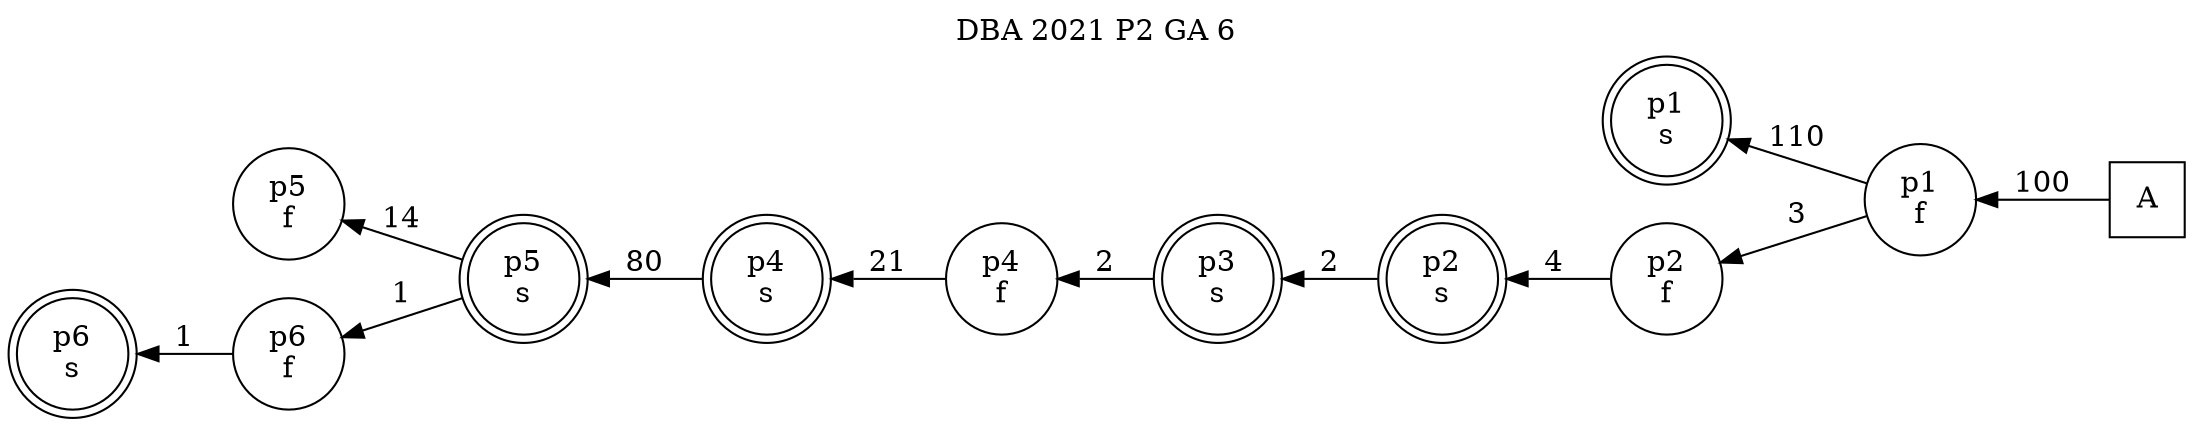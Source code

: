 digraph DBA_2021_P2_GA_6_GOOD {
labelloc="tl"
label= " DBA 2021 P2 GA 6 "
rankdir="RL";
"A" [shape="square" label="A"]
"p1_f" [shape="circle" label="p1
f"]
"p1_s" [shape="doublecircle" label="p1
s"]
"p2_f" [shape="circle" label="p2
f"]
"p2_s" [shape="doublecircle" label="p2
s"]
"p3_s" [shape="doublecircle" label="p3
s"]
"p4_f" [shape="circle" label="p4
f"]
"p4_s" [shape="doublecircle" label="p4
s"]
"p5_s" [shape="doublecircle" label="p5
s"]
"p5_f" [shape="circle" label="p5
f"]
"p6_f" [shape="circle" label="p6
f"]
"p6_s" [shape="doublecircle" label="p6
s"]
"A" -> "p1_f" [ label=100]
"p1_f" -> "p1_s" [ label=110]
"p1_f" -> "p2_f" [ label=3]
"p2_f" -> "p2_s" [ label=4]
"p2_s" -> "p3_s" [ label=2]
"p3_s" -> "p4_f" [ label=2]
"p4_f" -> "p4_s" [ label=21]
"p4_s" -> "p5_s" [ label=80]
"p5_s" -> "p5_f" [ label=14]
"p5_s" -> "p6_f" [ label=1]
"p6_f" -> "p6_s" [ label=1]
}
